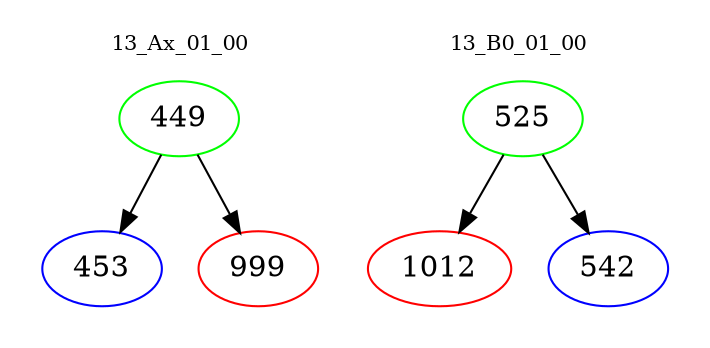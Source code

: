digraph{
subgraph cluster_0 {
color = white
label = "13_Ax_01_00";
fontsize=10;
T0_449 [label="449", color="green"]
T0_449 -> T0_453 [color="black"]
T0_453 [label="453", color="blue"]
T0_449 -> T0_999 [color="black"]
T0_999 [label="999", color="red"]
}
subgraph cluster_1 {
color = white
label = "13_B0_01_00";
fontsize=10;
T1_525 [label="525", color="green"]
T1_525 -> T1_1012 [color="black"]
T1_1012 [label="1012", color="red"]
T1_525 -> T1_542 [color="black"]
T1_542 [label="542", color="blue"]
}
}
